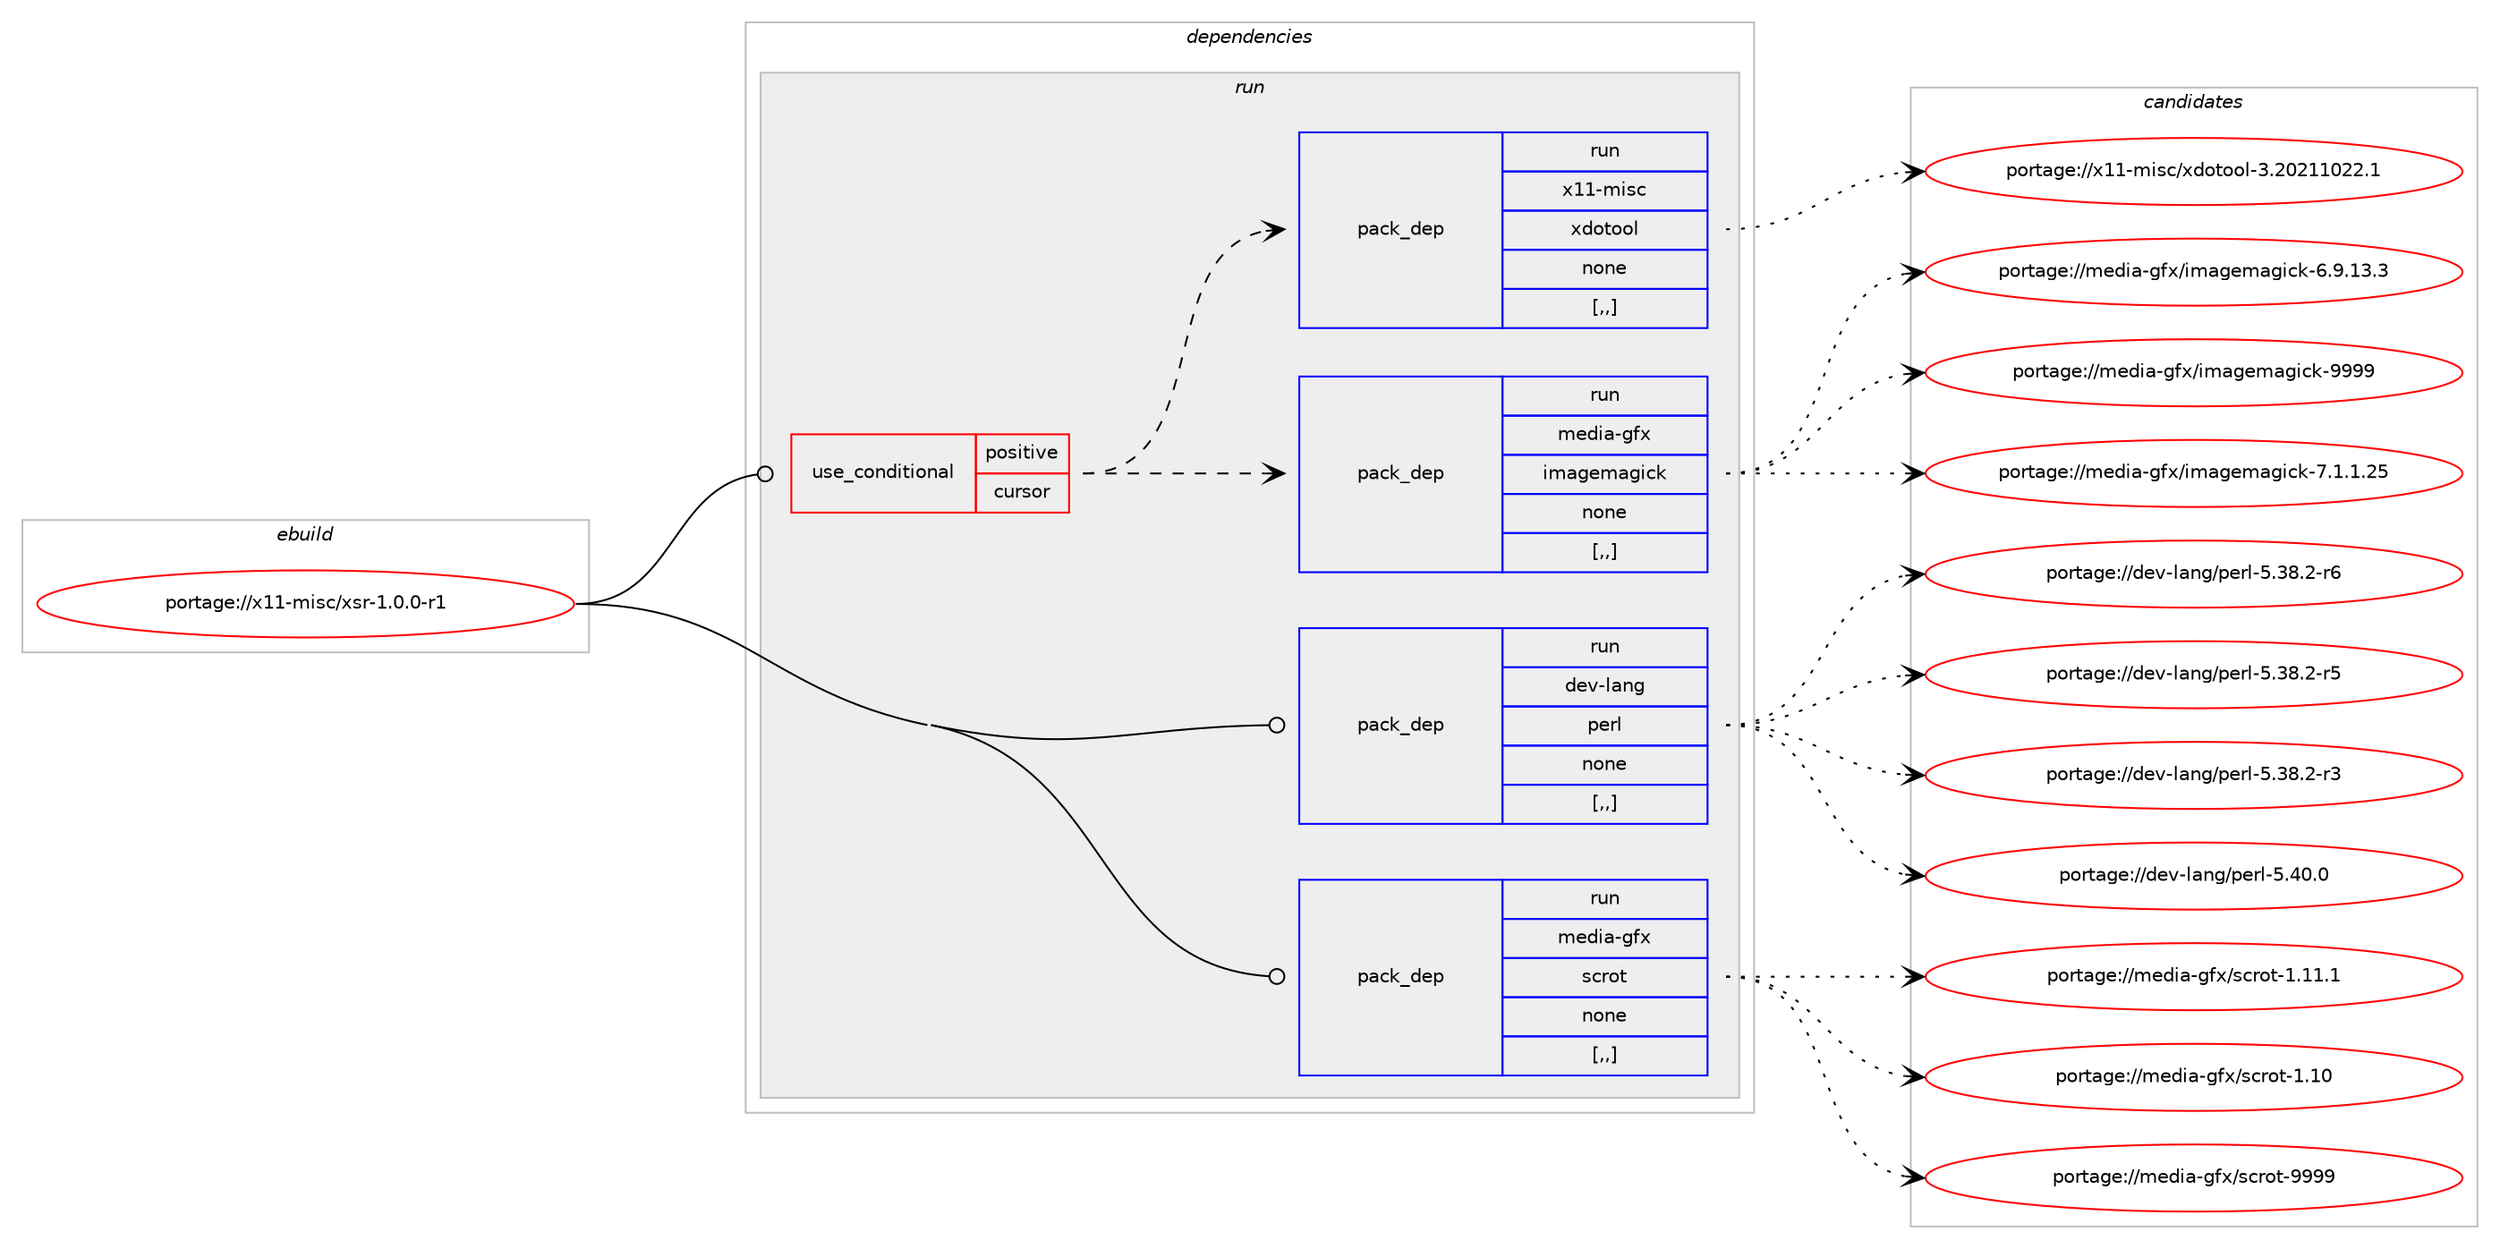 digraph prolog {

# *************
# Graph options
# *************

newrank=true;
concentrate=true;
compound=true;
graph [rankdir=LR,fontname=Helvetica,fontsize=10,ranksep=1.5];#, ranksep=2.5, nodesep=0.2];
edge  [arrowhead=vee];
node  [fontname=Helvetica,fontsize=10];

# **********
# The ebuild
# **********

subgraph cluster_leftcol {
color=gray;
label=<<i>ebuild</i>>;
id [label="portage://x11-misc/xsr-1.0.0-r1", color=red, width=4, href="../x11-misc/xsr-1.0.0-r1.svg"];
}

# ****************
# The dependencies
# ****************

subgraph cluster_midcol {
color=gray;
label=<<i>dependencies</i>>;
subgraph cluster_compile {
fillcolor="#eeeeee";
style=filled;
label=<<i>compile</i>>;
}
subgraph cluster_compileandrun {
fillcolor="#eeeeee";
style=filled;
label=<<i>compile and run</i>>;
}
subgraph cluster_run {
fillcolor="#eeeeee";
style=filled;
label=<<i>run</i>>;
subgraph cond122897 {
dependency464965 [label=<<TABLE BORDER="0" CELLBORDER="1" CELLSPACING="0" CELLPADDING="4"><TR><TD ROWSPAN="3" CELLPADDING="10">use_conditional</TD></TR><TR><TD>positive</TD></TR><TR><TD>cursor</TD></TR></TABLE>>, shape=none, color=red];
subgraph pack338651 {
dependency464966 [label=<<TABLE BORDER="0" CELLBORDER="1" CELLSPACING="0" CELLPADDING="4" WIDTH="220"><TR><TD ROWSPAN="6" CELLPADDING="30">pack_dep</TD></TR><TR><TD WIDTH="110">run</TD></TR><TR><TD>media-gfx</TD></TR><TR><TD>imagemagick</TD></TR><TR><TD>none</TD></TR><TR><TD>[,,]</TD></TR></TABLE>>, shape=none, color=blue];
}
dependency464965:e -> dependency464966:w [weight=20,style="dashed",arrowhead="vee"];
subgraph pack338652 {
dependency464967 [label=<<TABLE BORDER="0" CELLBORDER="1" CELLSPACING="0" CELLPADDING="4" WIDTH="220"><TR><TD ROWSPAN="6" CELLPADDING="30">pack_dep</TD></TR><TR><TD WIDTH="110">run</TD></TR><TR><TD>x11-misc</TD></TR><TR><TD>xdotool</TD></TR><TR><TD>none</TD></TR><TR><TD>[,,]</TD></TR></TABLE>>, shape=none, color=blue];
}
dependency464965:e -> dependency464967:w [weight=20,style="dashed",arrowhead="vee"];
}
id:e -> dependency464965:w [weight=20,style="solid",arrowhead="odot"];
subgraph pack338653 {
dependency464968 [label=<<TABLE BORDER="0" CELLBORDER="1" CELLSPACING="0" CELLPADDING="4" WIDTH="220"><TR><TD ROWSPAN="6" CELLPADDING="30">pack_dep</TD></TR><TR><TD WIDTH="110">run</TD></TR><TR><TD>dev-lang</TD></TR><TR><TD>perl</TD></TR><TR><TD>none</TD></TR><TR><TD>[,,]</TD></TR></TABLE>>, shape=none, color=blue];
}
id:e -> dependency464968:w [weight=20,style="solid",arrowhead="odot"];
subgraph pack338654 {
dependency464969 [label=<<TABLE BORDER="0" CELLBORDER="1" CELLSPACING="0" CELLPADDING="4" WIDTH="220"><TR><TD ROWSPAN="6" CELLPADDING="30">pack_dep</TD></TR><TR><TD WIDTH="110">run</TD></TR><TR><TD>media-gfx</TD></TR><TR><TD>scrot</TD></TR><TR><TD>none</TD></TR><TR><TD>[,,]</TD></TR></TABLE>>, shape=none, color=blue];
}
id:e -> dependency464969:w [weight=20,style="solid",arrowhead="odot"];
}
}

# **************
# The candidates
# **************

subgraph cluster_choices {
rank=same;
color=gray;
label=<<i>candidates</i>>;

subgraph choice338651 {
color=black;
nodesep=1;
choice1091011001059745103102120471051099710310110997103105991074557575757 [label="portage://media-gfx/imagemagick-9999", color=red, width=4,href="../media-gfx/imagemagick-9999.svg"];
choice109101100105974510310212047105109971031011099710310599107455546494649465053 [label="portage://media-gfx/imagemagick-7.1.1.25", color=red, width=4,href="../media-gfx/imagemagick-7.1.1.25.svg"];
choice109101100105974510310212047105109971031011099710310599107455446574649514651 [label="portage://media-gfx/imagemagick-6.9.13.3", color=red, width=4,href="../media-gfx/imagemagick-6.9.13.3.svg"];
dependency464966:e -> choice1091011001059745103102120471051099710310110997103105991074557575757:w [style=dotted,weight="100"];
dependency464966:e -> choice109101100105974510310212047105109971031011099710310599107455546494649465053:w [style=dotted,weight="100"];
dependency464966:e -> choice109101100105974510310212047105109971031011099710310599107455446574649514651:w [style=dotted,weight="100"];
}
subgraph choice338652 {
color=black;
nodesep=1;
choice120494945109105115994712010011111611111110845514650485049494850504649 [label="portage://x11-misc/xdotool-3.20211022.1", color=red, width=4,href="../x11-misc/xdotool-3.20211022.1.svg"];
dependency464967:e -> choice120494945109105115994712010011111611111110845514650485049494850504649:w [style=dotted,weight="100"];
}
subgraph choice338653 {
color=black;
nodesep=1;
choice10010111845108971101034711210111410845534652484648 [label="portage://dev-lang/perl-5.40.0", color=red, width=4,href="../dev-lang/perl-5.40.0.svg"];
choice100101118451089711010347112101114108455346515646504511454 [label="portage://dev-lang/perl-5.38.2-r6", color=red, width=4,href="../dev-lang/perl-5.38.2-r6.svg"];
choice100101118451089711010347112101114108455346515646504511453 [label="portage://dev-lang/perl-5.38.2-r5", color=red, width=4,href="../dev-lang/perl-5.38.2-r5.svg"];
choice100101118451089711010347112101114108455346515646504511451 [label="portage://dev-lang/perl-5.38.2-r3", color=red, width=4,href="../dev-lang/perl-5.38.2-r3.svg"];
dependency464968:e -> choice10010111845108971101034711210111410845534652484648:w [style=dotted,weight="100"];
dependency464968:e -> choice100101118451089711010347112101114108455346515646504511454:w [style=dotted,weight="100"];
dependency464968:e -> choice100101118451089711010347112101114108455346515646504511453:w [style=dotted,weight="100"];
dependency464968:e -> choice100101118451089711010347112101114108455346515646504511451:w [style=dotted,weight="100"];
}
subgraph choice338654 {
color=black;
nodesep=1;
choice109101100105974510310212047115991141111164557575757 [label="portage://media-gfx/scrot-9999", color=red, width=4,href="../media-gfx/scrot-9999.svg"];
choice1091011001059745103102120471159911411111645494649494649 [label="portage://media-gfx/scrot-1.11.1", color=red, width=4,href="../media-gfx/scrot-1.11.1.svg"];
choice109101100105974510310212047115991141111164549464948 [label="portage://media-gfx/scrot-1.10", color=red, width=4,href="../media-gfx/scrot-1.10.svg"];
dependency464969:e -> choice109101100105974510310212047115991141111164557575757:w [style=dotted,weight="100"];
dependency464969:e -> choice1091011001059745103102120471159911411111645494649494649:w [style=dotted,weight="100"];
dependency464969:e -> choice109101100105974510310212047115991141111164549464948:w [style=dotted,weight="100"];
}
}

}
